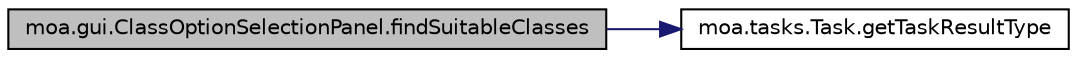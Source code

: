digraph G
{
  edge [fontname="Helvetica",fontsize="10",labelfontname="Helvetica",labelfontsize="10"];
  node [fontname="Helvetica",fontsize="10",shape=record];
  rankdir=LR;
  Node1 [label="moa.gui.ClassOptionSelectionPanel.findSuitableClasses",height=0.2,width=0.4,color="black", fillcolor="grey75", style="filled" fontcolor="black"];
  Node1 -> Node2 [color="midnightblue",fontsize="10",style="solid",fontname="Helvetica"];
  Node2 [label="moa.tasks.Task.getTaskResultType",height=0.2,width=0.4,color="black", fillcolor="white", style="filled",URL="$interfacemoa_1_1tasks_1_1Task.html#a568100cd931416820d1bcc81032301f6",tooltip="Gets the result type of this task."];
}
